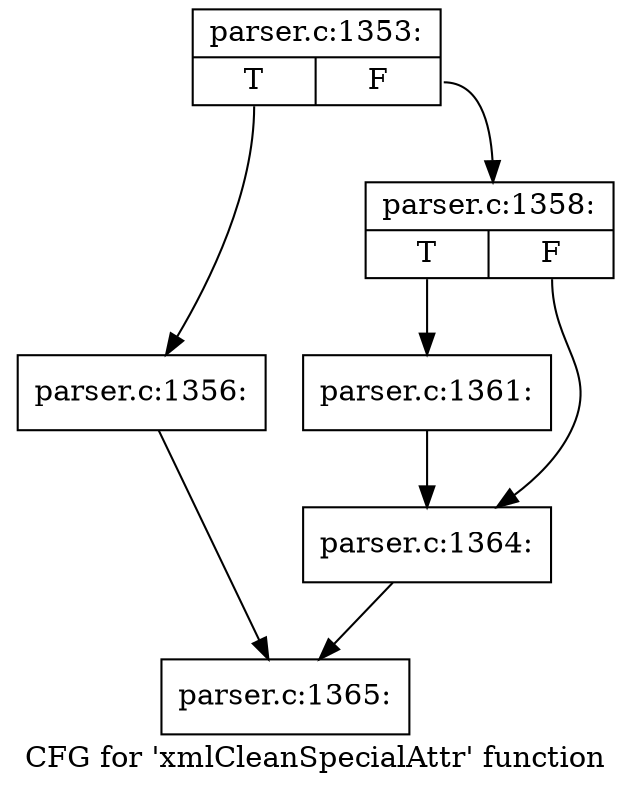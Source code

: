 digraph "CFG for 'xmlCleanSpecialAttr' function" {
	label="CFG for 'xmlCleanSpecialAttr' function";

	Node0x62aa820 [shape=record,label="{parser.c:1353:|{<s0>T|<s1>F}}"];
	Node0x62aa820:s0 -> Node0x62b0a80;
	Node0x62aa820:s1 -> Node0x62b0ad0;
	Node0x62b0a80 [shape=record,label="{parser.c:1356:}"];
	Node0x62b0a80 -> Node0x62b0b70;
	Node0x62b0ad0 [shape=record,label="{parser.c:1358:|{<s0>T|<s1>F}}"];
	Node0x62b0ad0:s0 -> Node0x5bf41d0;
	Node0x62b0ad0:s1 -> Node0x62b2ab0;
	Node0x5bf41d0 [shape=record,label="{parser.c:1361:}"];
	Node0x5bf41d0 -> Node0x62b2ab0;
	Node0x62b2ab0 [shape=record,label="{parser.c:1364:}"];
	Node0x62b2ab0 -> Node0x62b0b70;
	Node0x62b0b70 [shape=record,label="{parser.c:1365:}"];
}
